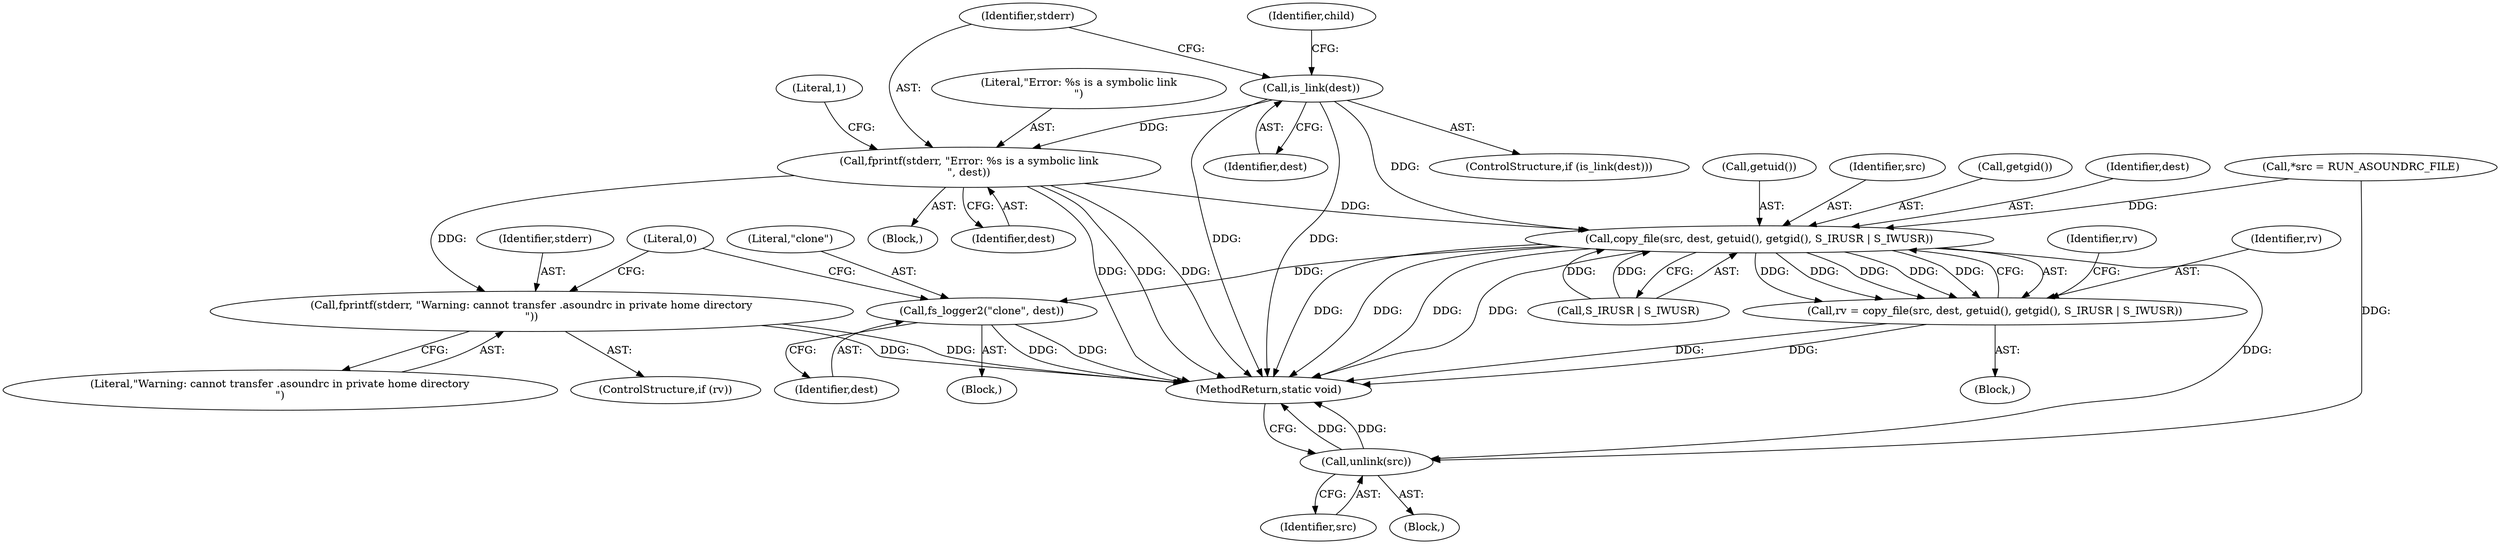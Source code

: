 digraph "1_firejail_b8a4ff9775318ca5e679183884a6a63f3da8f863@API" {
"1000125" [label="(Call,fprintf(stderr, \"Error: %s is a symbolic link\n\", dest))"];
"1000122" [label="(Call,is_link(dest))"];
"1000151" [label="(Call,copy_file(src, dest, getuid(), getgid(), S_IRUSR | S_IWUSR))"];
"1000149" [label="(Call,rv = copy_file(src, dest, getuid(), getgid(), S_IRUSR | S_IWUSR))"];
"1000166" [label="(Call,fs_logger2(\"clone\", dest))"];
"1000175" [label="(Call,unlink(src))"];
"1000161" [label="(Call,fprintf(stderr, \"Warning: cannot transfer .asoundrc in private home directory\n\"))"];
"1000155" [label="(Call,getgid())"];
"1000176" [label="(Identifier,src)"];
"1000167" [label="(Literal,\"clone\")"];
"1000127" [label="(Literal,\"Error: %s is a symbolic link\n\")"];
"1000123" [label="(Identifier,dest)"];
"1000145" [label="(Block,)"];
"1000130" [label="(Literal,1)"];
"1000161" [label="(Call,fprintf(stderr, \"Warning: cannot transfer .asoundrc in private home directory\n\"))"];
"1000149" [label="(Call,rv = copy_file(src, dest, getuid(), getgid(), S_IRUSR | S_IWUSR))"];
"1000151" [label="(Call,copy_file(src, dest, getuid(), getgid(), S_IRUSR | S_IWUSR))"];
"1000126" [label="(Identifier,stderr)"];
"1000133" [label="(Identifier,child)"];
"1000175" [label="(Call,unlink(src))"];
"1000159" [label="(ControlStructure,if (rv))"];
"1000162" [label="(Identifier,stderr)"];
"1000125" [label="(Call,fprintf(stderr, \"Error: %s is a symbolic link\n\", dest))"];
"1000102" [label="(Block,)"];
"1000153" [label="(Identifier,dest)"];
"1000166" [label="(Call,fs_logger2(\"clone\", dest))"];
"1000160" [label="(Identifier,rv)"];
"1000150" [label="(Identifier,rv)"];
"1000165" [label="(Block,)"];
"1000163" [label="(Literal,\"Warning: cannot transfer .asoundrc in private home directory\n\")"];
"1000170" [label="(Literal,0)"];
"1000124" [label="(Block,)"];
"1000177" [label="(MethodReturn,static void)"];
"1000128" [label="(Identifier,dest)"];
"1000168" [label="(Identifier,dest)"];
"1000104" [label="(Call,*src = RUN_ASOUNDRC_FILE)"];
"1000122" [label="(Call,is_link(dest))"];
"1000156" [label="(Call,S_IRUSR | S_IWUSR)"];
"1000121" [label="(ControlStructure,if (is_link(dest)))"];
"1000154" [label="(Call,getuid())"];
"1000152" [label="(Identifier,src)"];
"1000125" -> "1000124"  [label="AST: "];
"1000125" -> "1000128"  [label="CFG: "];
"1000126" -> "1000125"  [label="AST: "];
"1000127" -> "1000125"  [label="AST: "];
"1000128" -> "1000125"  [label="AST: "];
"1000130" -> "1000125"  [label="CFG: "];
"1000125" -> "1000177"  [label="DDG: "];
"1000125" -> "1000177"  [label="DDG: "];
"1000125" -> "1000177"  [label="DDG: "];
"1000122" -> "1000125"  [label="DDG: "];
"1000125" -> "1000151"  [label="DDG: "];
"1000125" -> "1000161"  [label="DDG: "];
"1000122" -> "1000121"  [label="AST: "];
"1000122" -> "1000123"  [label="CFG: "];
"1000123" -> "1000122"  [label="AST: "];
"1000126" -> "1000122"  [label="CFG: "];
"1000133" -> "1000122"  [label="CFG: "];
"1000122" -> "1000177"  [label="DDG: "];
"1000122" -> "1000177"  [label="DDG: "];
"1000122" -> "1000151"  [label="DDG: "];
"1000151" -> "1000149"  [label="AST: "];
"1000151" -> "1000156"  [label="CFG: "];
"1000152" -> "1000151"  [label="AST: "];
"1000153" -> "1000151"  [label="AST: "];
"1000154" -> "1000151"  [label="AST: "];
"1000155" -> "1000151"  [label="AST: "];
"1000156" -> "1000151"  [label="AST: "];
"1000149" -> "1000151"  [label="CFG: "];
"1000151" -> "1000177"  [label="DDG: "];
"1000151" -> "1000177"  [label="DDG: "];
"1000151" -> "1000177"  [label="DDG: "];
"1000151" -> "1000177"  [label="DDG: "];
"1000151" -> "1000149"  [label="DDG: "];
"1000151" -> "1000149"  [label="DDG: "];
"1000151" -> "1000149"  [label="DDG: "];
"1000151" -> "1000149"  [label="DDG: "];
"1000151" -> "1000149"  [label="DDG: "];
"1000104" -> "1000151"  [label="DDG: "];
"1000156" -> "1000151"  [label="DDG: "];
"1000156" -> "1000151"  [label="DDG: "];
"1000151" -> "1000166"  [label="DDG: "];
"1000151" -> "1000175"  [label="DDG: "];
"1000149" -> "1000145"  [label="AST: "];
"1000150" -> "1000149"  [label="AST: "];
"1000160" -> "1000149"  [label="CFG: "];
"1000149" -> "1000177"  [label="DDG: "];
"1000149" -> "1000177"  [label="DDG: "];
"1000166" -> "1000165"  [label="AST: "];
"1000166" -> "1000168"  [label="CFG: "];
"1000167" -> "1000166"  [label="AST: "];
"1000168" -> "1000166"  [label="AST: "];
"1000170" -> "1000166"  [label="CFG: "];
"1000166" -> "1000177"  [label="DDG: "];
"1000166" -> "1000177"  [label="DDG: "];
"1000175" -> "1000102"  [label="AST: "];
"1000175" -> "1000176"  [label="CFG: "];
"1000176" -> "1000175"  [label="AST: "];
"1000177" -> "1000175"  [label="CFG: "];
"1000175" -> "1000177"  [label="DDG: "];
"1000175" -> "1000177"  [label="DDG: "];
"1000104" -> "1000175"  [label="DDG: "];
"1000161" -> "1000159"  [label="AST: "];
"1000161" -> "1000163"  [label="CFG: "];
"1000162" -> "1000161"  [label="AST: "];
"1000163" -> "1000161"  [label="AST: "];
"1000170" -> "1000161"  [label="CFG: "];
"1000161" -> "1000177"  [label="DDG: "];
"1000161" -> "1000177"  [label="DDG: "];
}
